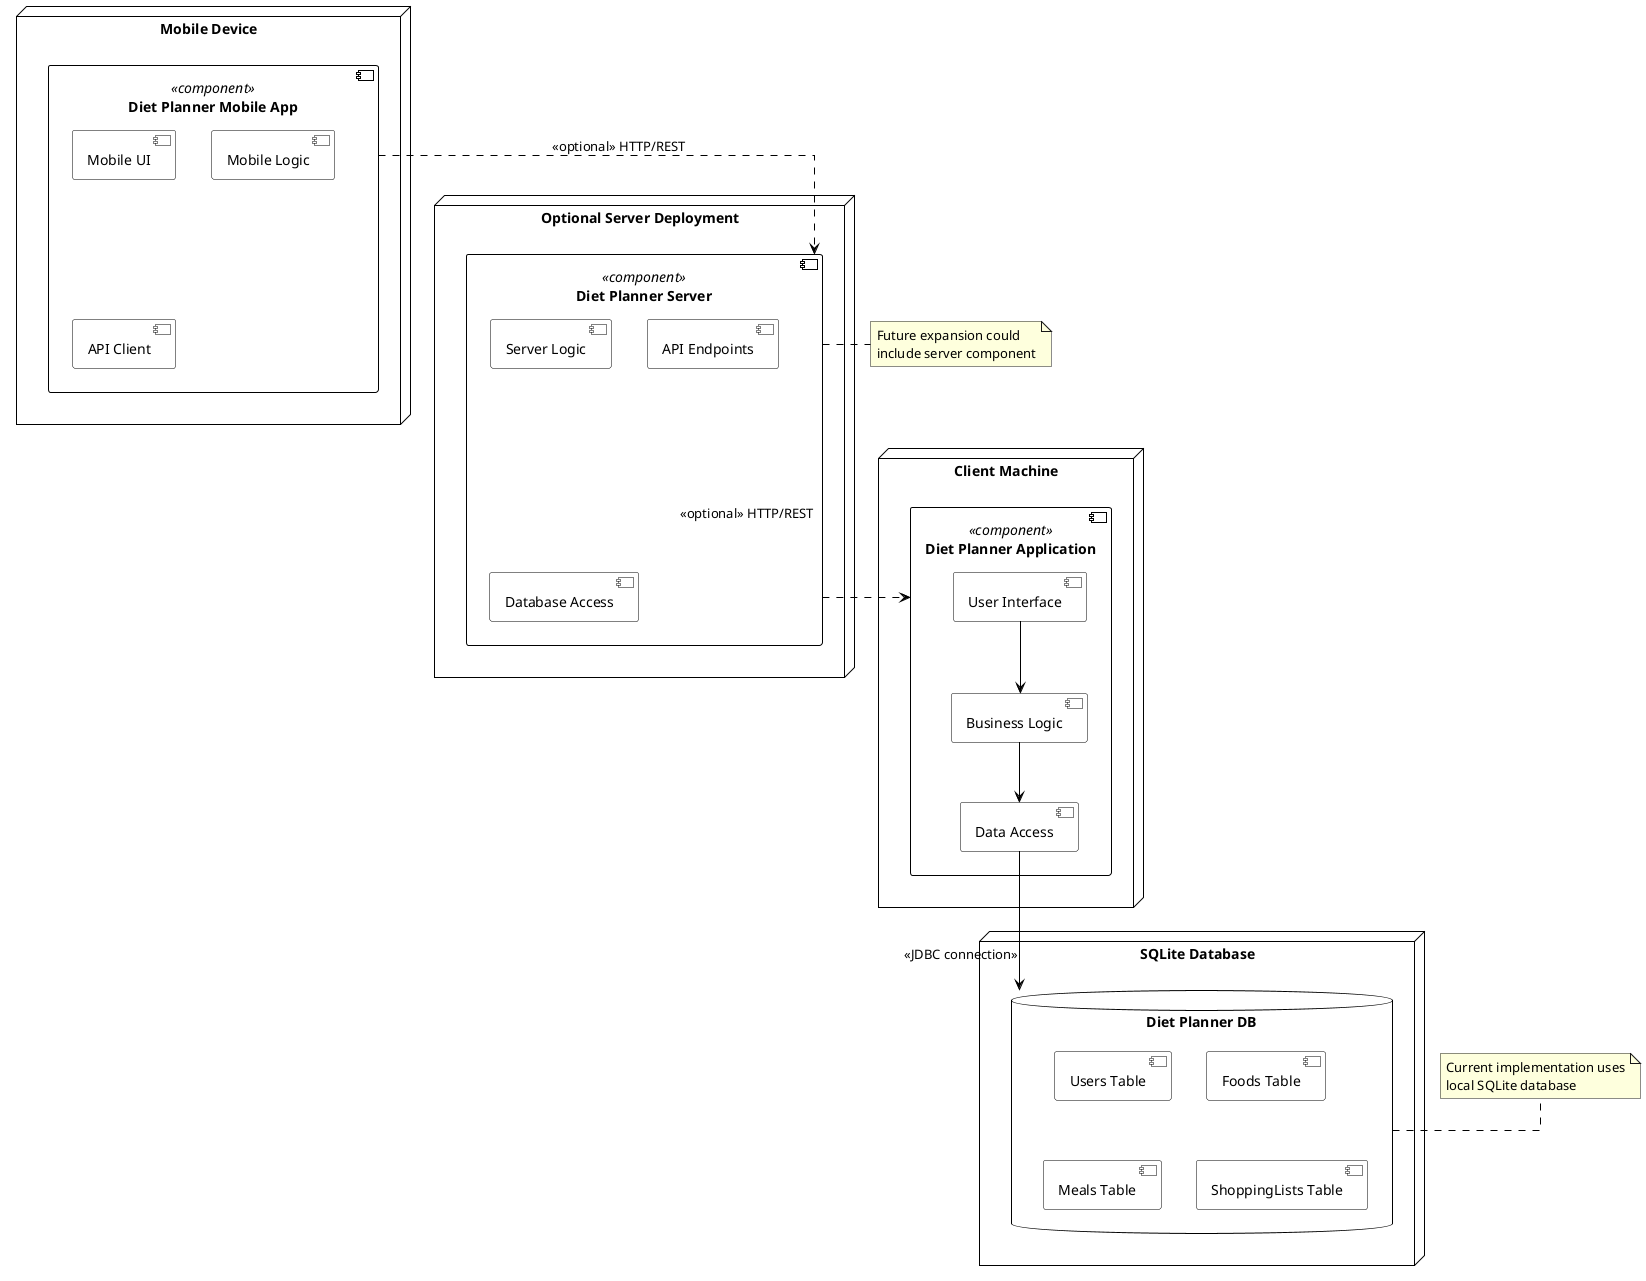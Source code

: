 @startuml "Diet Planner Deployment Diagram"
skinparam backgroundColor white
skinparam defaultFontName Arial
skinparam linetype ortho
skinparam ArrowColor black

' Node styling
skinparam node {
  BorderColor black
  BackgroundColor white
}

' Component styling
skinparam component {
  BorderColor black
  BackgroundColor white
}

' Database styling
skinparam database {
  BorderColor black
  BackgroundColor white
}

' Mobile Device Node
node "Mobile Device" as mobileDevice {
  component "Diet Planner Mobile App" as mobileApp <<component>> {
    component "Mobile UI" as mobileUI
    component "Mobile Logic" as mobileLogic
    component "API Client" as apiClient
  }
}

' Optional Server Deployment Node
node "Optional Server Deployment" as serverNode {
  component "Diet Planner Server" as serverApp <<component>> {
    component "Server Logic" as serverLogic
    component "API Endpoints" as apiEndpoints
    component "Database Access" as serverDbAccess
  }
}
note right of serverApp : Future expansion could\ninclude server component

' Client Machine Node
node "Client Machine" as clientNode {
  component "Diet Planner Application" as clientApp <<component>> {
    component "User Interface" as userInterface
    component "Business Logic" as businessLogic
    component "Data Access" as dataAccess
    
    userInterface --> businessLogic
    businessLogic --> dataAccess
  }
}

' SQLite Database Node
node "SQLite Database" as dbNode {
  database "Diet Planner DB" as db {
    component "Users Table" as usersTable
    component "Foods Table" as foodsTable
    component "Meals Table" as mealsTable
    component "ShoppingLists Table" as shoppingListsTable
  }
}
note right of db : Current implementation uses\nlocal SQLite database

' Connections between nodes
mobileApp ..> serverApp : <<optional>> HTTP/REST
serverApp ..> clientApp : <<optional>> HTTP/REST
dataAccess --> db : <<JDBC connection>>

@enduml